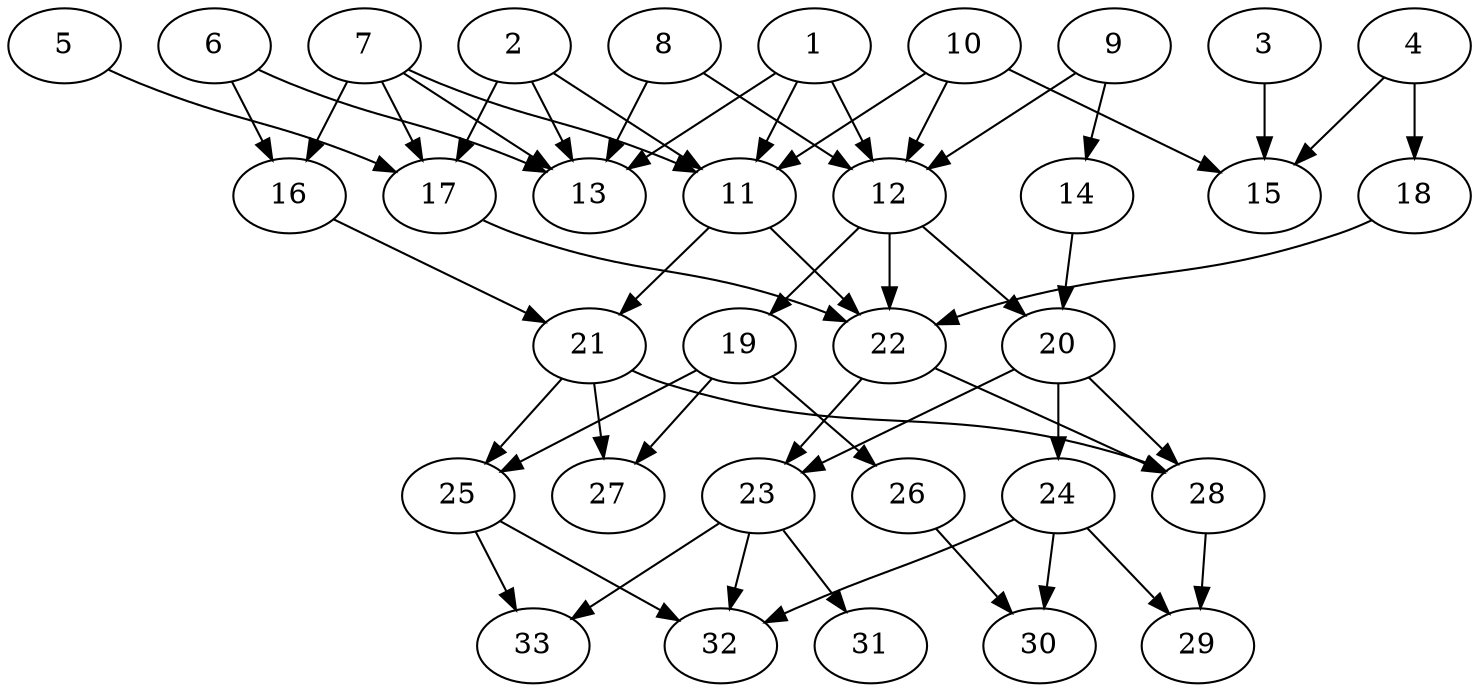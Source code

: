 // DAG (tier=2-normal, mode=data, n=33, ccr=0.409, fat=0.571, density=0.595, regular=0.447, jump=0.136, mindata=2097152, maxdata=16777216)
// DAG automatically generated by daggen at Sun Aug 24 16:33:34 2025
// /home/ermia/Project/Environments/daggen/bin/daggen --dot --ccr 0.409 --fat 0.571 --regular 0.447 --density 0.595 --jump 0.136 --mindata 2097152 --maxdata 16777216 -n 33 
digraph G {
  1 [size="879020356412992256", alpha="0.01", expect_size="439510178206496128"]
  1 -> 11 [size ="1215420119908352"]
  1 -> 12 [size ="1215420119908352"]
  1 -> 13 [size ="1215420119908352"]
  2 [size="349523031344321396736", alpha="0.03", expect_size="174761515672160698368"]
  2 -> 11 [size ="396954307657728"]
  2 -> 13 [size ="396954307657728"]
  2 -> 17 [size ="396954307657728"]
  3 [size="4482696508169248571392", alpha="0.19", expect_size="2241348254084624285696"]
  3 -> 15 [size ="2174951339589632"]
  4 [size="21397348111761116", alpha="0.07", expect_size="10698674055880558"]
  4 -> 15 [size ="35390832508928"]
  4 -> 18 [size ="35390832508928"]
  5 [size="4009481676363377664", alpha="0.13", expect_size="2004740838181688832"]
  5 -> 17 [size ="2071133633380352"]
  6 [size="446672593324343296000", alpha="0.01", expect_size="223336296662171648000"]
  6 -> 13 [size ="467465456844800"]
  6 -> 16 [size ="467465456844800"]
  7 [size="4280364774430483677184", alpha="0.12", expect_size="2140182387215241838592"]
  7 -> 11 [size ="2109002888511488"]
  7 -> 13 [size ="2109002888511488"]
  7 -> 16 [size ="2109002888511488"]
  7 -> 17 [size ="2109002888511488"]
  8 [size="3026861740857794560", alpha="0.12", expect_size="1513430870428897280"]
  8 -> 12 [size ="1828512667271168"]
  8 -> 13 [size ="1828512667271168"]
  9 [size="37332181250057224", alpha="0.19", expect_size="18666090625028612"]
  9 -> 12 [size ="972296340635648"]
  9 -> 14 [size ="972296340635648"]
  10 [size="16021209113172584", alpha="0.11", expect_size="8010604556586292"]
  10 -> 11 [size ="837016321261568"]
  10 -> 12 [size ="837016321261568"]
  10 -> 15 [size ="837016321261568"]
  11 [size="120196028074145008", alpha="0.20", expect_size="60098014037072504"]
  11 -> 21 [size ="2166045632626688"]
  11 -> 22 [size ="2166045632626688"]
  12 [size="93524908891936384", alpha="0.18", expect_size="46762454445968192"]
  12 -> 19 [size ="2105280259162112"]
  12 -> 20 [size ="2105280259162112"]
  12 -> 22 [size ="2105280259162112"]
  13 [size="6654603494151205", alpha="0.12", expect_size="3327301747075602"]
  14 [size="2720209702998175232", alpha="0.16", expect_size="1360104851499087616"]
  14 -> 20 [size ="1681962880204800"]
  15 [size="8221399745770800", alpha="0.01", expect_size="4110699872885400"]
  16 [size="58269554647492460544", alpha="0.15", expect_size="29134777323746230272"]
  16 -> 21 [size ="120240595795968"]
  17 [size="2791309312000000000000", alpha="0.07", expect_size="1395654656000000000000"]
  17 -> 22 [size ="1585971200000000"]
  18 [size="36499698930702408", alpha="0.09", expect_size="18249849465351204"]
  18 -> 22 [size ="697258488102912"]
  19 [size="31124615652317800", alpha="0.12", expect_size="15562307826158900"]
  19 -> 25 [size ="1056404953628672"]
  19 -> 26 [size ="1056404953628672"]
  19 -> 27 [size ="1056404953628672"]
  20 [size="118491669710244304", alpha="0.05", expect_size="59245834855122152"]
  20 -> 23 [size ="53737095692288"]
  20 -> 24 [size ="53737095692288"]
  20 -> 28 [size ="53737095692288"]
  21 [size="68051637027232284672", alpha="0.20", expect_size="34025818513616142336"]
  21 -> 25 [size ="133346730442752"]
  21 -> 27 [size ="133346730442752"]
  21 -> 28 [size ="133346730442752"]
  22 [size="29371932547508024", alpha="0.15", expect_size="14685966273754012"]
  22 -> 23 [size ="807122342248448"]
  22 -> 28 [size ="807122342248448"]
  23 [size="2844715785012350", alpha="0.05", expect_size="1422357892506175"]
  23 -> 31 [size ="149175362650112"]
  23 -> 32 [size ="149175362650112"]
  23 -> 33 [size ="149175362650112"]
  24 [size="1009656734966255488", alpha="0.06", expect_size="504828367483127744"]
  24 -> 29 [size ="649909116076032"]
  24 -> 30 [size ="649909116076032"]
  24 -> 32 [size ="649909116076032"]
  25 [size="2263960246682027819008", alpha="0.05", expect_size="1131980123341013909504"]
  25 -> 32 [size ="1379333184684032"]
  25 -> 33 [size ="1379333184684032"]
  26 [size="1174981768898494976", alpha="0.02", expect_size="587490884449247488"]
  26 -> 30 [size ="644162625994752"]
  27 [size="4077938676377575227392", alpha="0.20", expect_size="2038969338188787613696"]
  28 [size="4093641156955840970752", alpha="0.02", expect_size="2046820578477920485376"]
  28 -> 29 [size ="2047213643497472"]
  29 [size="225029112254156896", alpha="0.17", expect_size="112514556127078448"]
  30 [size="55859195627337392", alpha="0.15", expect_size="27929597813668696"]
  31 [size="1829663452141473", alpha="0.10", expect_size="914831726070736"]
  32 [size="824910920726381696", alpha="0.12", expect_size="412455460363190848"]
  33 [size="2074156341042784768", alpha="0.04", expect_size="1037078170521392384"]
}